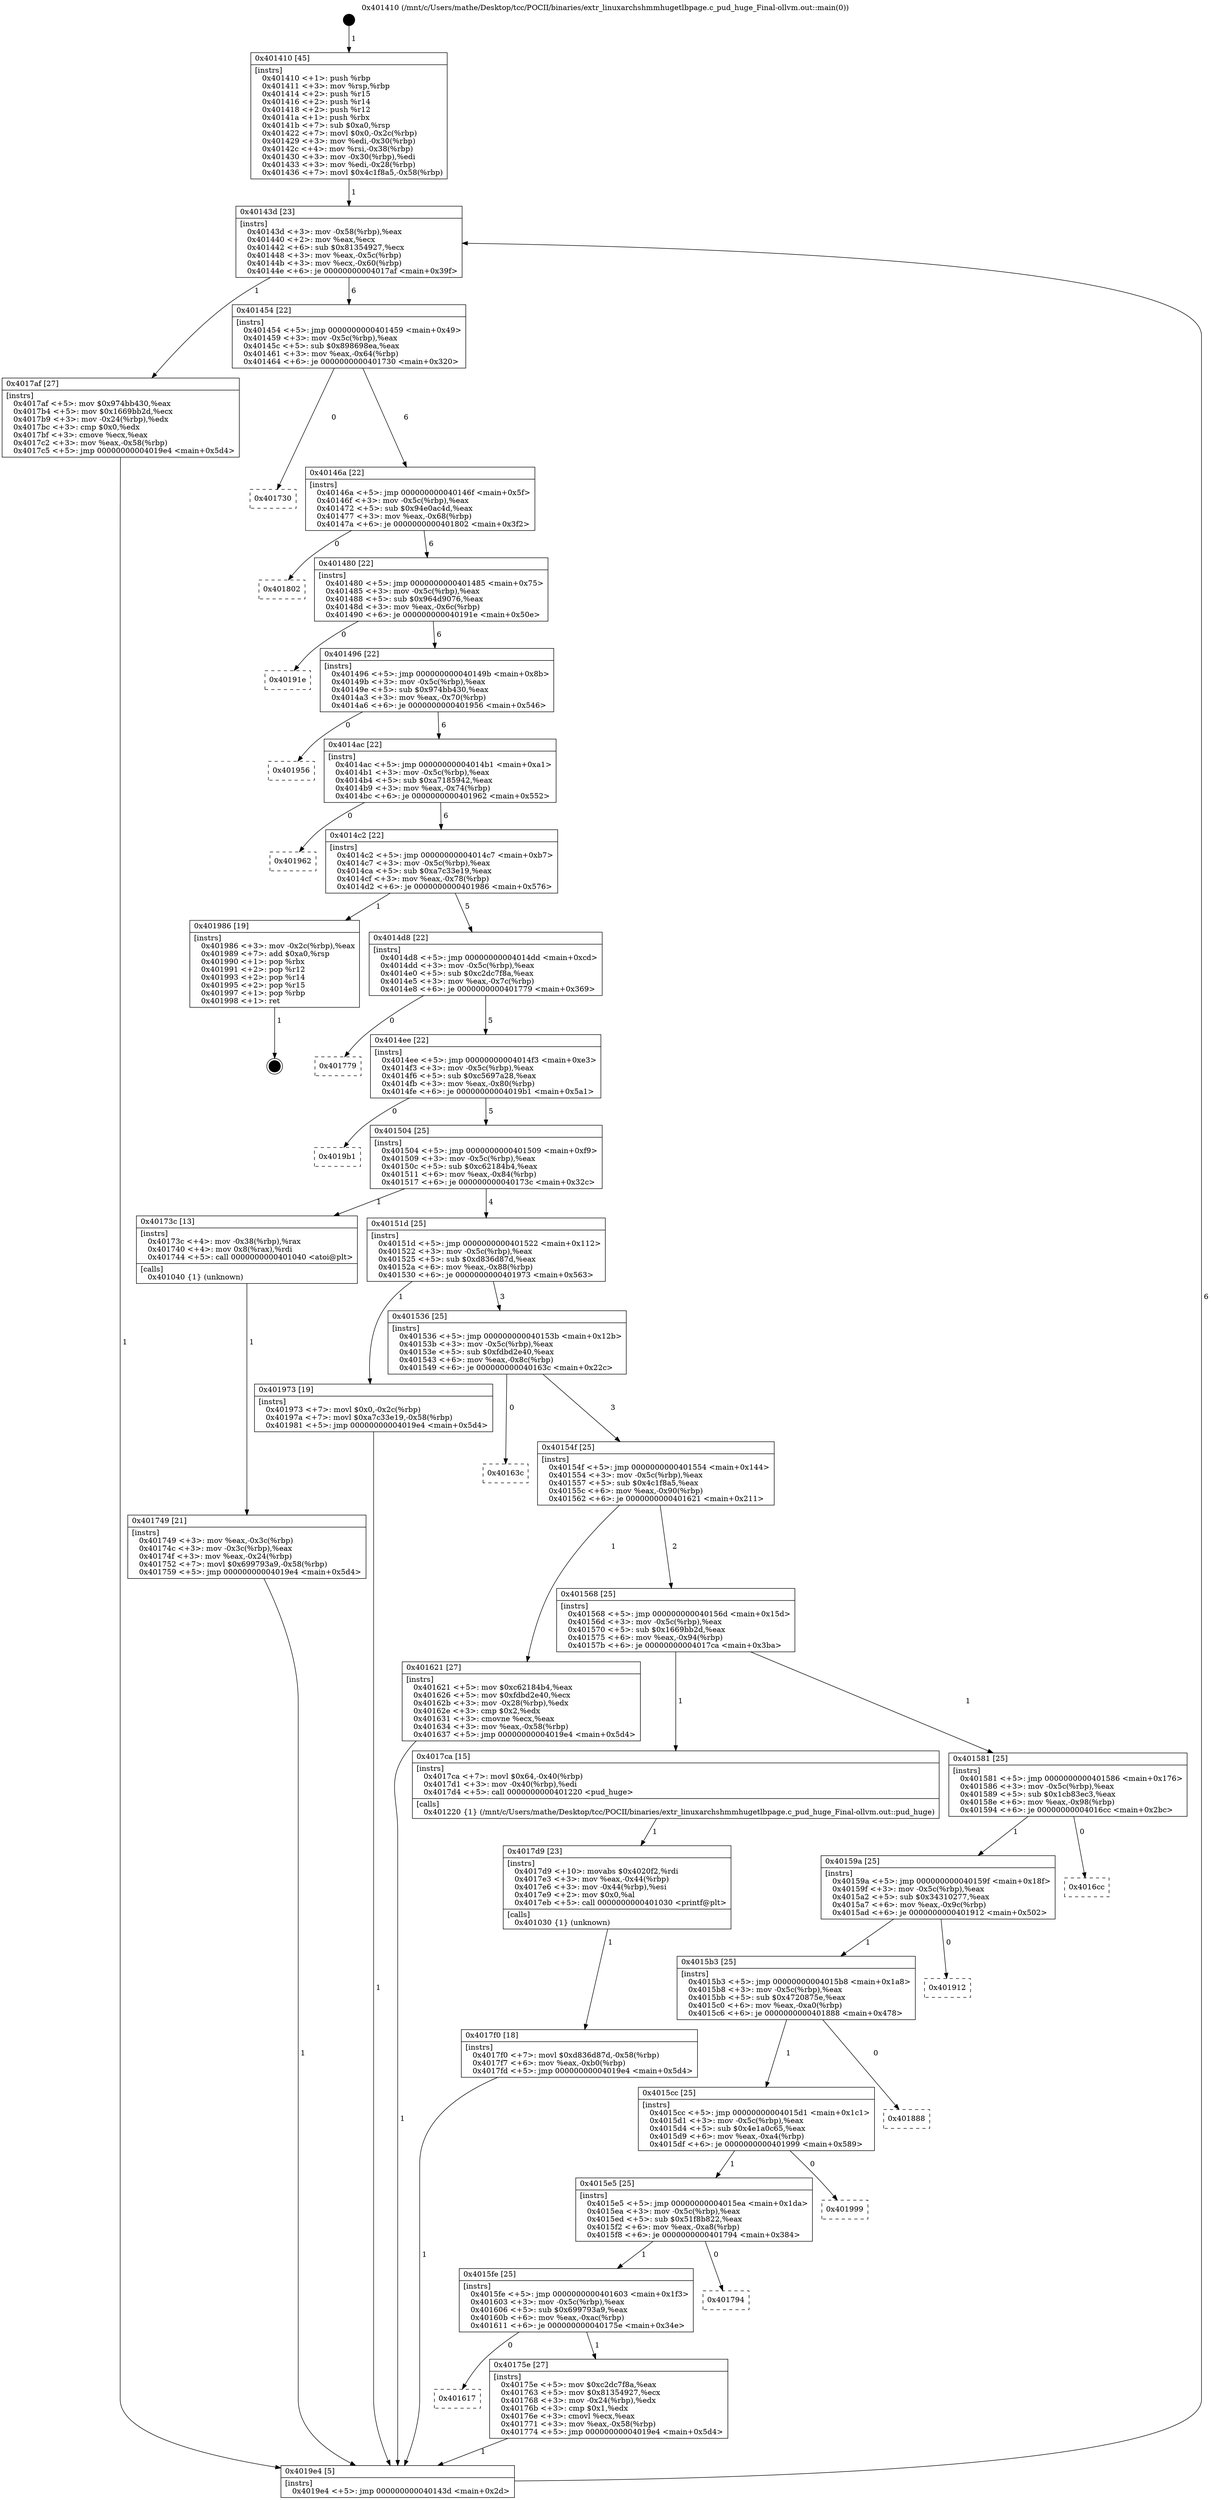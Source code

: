 digraph "0x401410" {
  label = "0x401410 (/mnt/c/Users/mathe/Desktop/tcc/POCII/binaries/extr_linuxarchshmmhugetlbpage.c_pud_huge_Final-ollvm.out::main(0))"
  labelloc = "t"
  node[shape=record]

  Entry [label="",width=0.3,height=0.3,shape=circle,fillcolor=black,style=filled]
  "0x40143d" [label="{
     0x40143d [23]\l
     | [instrs]\l
     &nbsp;&nbsp;0x40143d \<+3\>: mov -0x58(%rbp),%eax\l
     &nbsp;&nbsp;0x401440 \<+2\>: mov %eax,%ecx\l
     &nbsp;&nbsp;0x401442 \<+6\>: sub $0x81354927,%ecx\l
     &nbsp;&nbsp;0x401448 \<+3\>: mov %eax,-0x5c(%rbp)\l
     &nbsp;&nbsp;0x40144b \<+3\>: mov %ecx,-0x60(%rbp)\l
     &nbsp;&nbsp;0x40144e \<+6\>: je 00000000004017af \<main+0x39f\>\l
  }"]
  "0x4017af" [label="{
     0x4017af [27]\l
     | [instrs]\l
     &nbsp;&nbsp;0x4017af \<+5\>: mov $0x974bb430,%eax\l
     &nbsp;&nbsp;0x4017b4 \<+5\>: mov $0x1669bb2d,%ecx\l
     &nbsp;&nbsp;0x4017b9 \<+3\>: mov -0x24(%rbp),%edx\l
     &nbsp;&nbsp;0x4017bc \<+3\>: cmp $0x0,%edx\l
     &nbsp;&nbsp;0x4017bf \<+3\>: cmove %ecx,%eax\l
     &nbsp;&nbsp;0x4017c2 \<+3\>: mov %eax,-0x58(%rbp)\l
     &nbsp;&nbsp;0x4017c5 \<+5\>: jmp 00000000004019e4 \<main+0x5d4\>\l
  }"]
  "0x401454" [label="{
     0x401454 [22]\l
     | [instrs]\l
     &nbsp;&nbsp;0x401454 \<+5\>: jmp 0000000000401459 \<main+0x49\>\l
     &nbsp;&nbsp;0x401459 \<+3\>: mov -0x5c(%rbp),%eax\l
     &nbsp;&nbsp;0x40145c \<+5\>: sub $0x898698ea,%eax\l
     &nbsp;&nbsp;0x401461 \<+3\>: mov %eax,-0x64(%rbp)\l
     &nbsp;&nbsp;0x401464 \<+6\>: je 0000000000401730 \<main+0x320\>\l
  }"]
  Exit [label="",width=0.3,height=0.3,shape=circle,fillcolor=black,style=filled,peripheries=2]
  "0x401730" [label="{
     0x401730\l
  }", style=dashed]
  "0x40146a" [label="{
     0x40146a [22]\l
     | [instrs]\l
     &nbsp;&nbsp;0x40146a \<+5\>: jmp 000000000040146f \<main+0x5f\>\l
     &nbsp;&nbsp;0x40146f \<+3\>: mov -0x5c(%rbp),%eax\l
     &nbsp;&nbsp;0x401472 \<+5\>: sub $0x94e0ac4d,%eax\l
     &nbsp;&nbsp;0x401477 \<+3\>: mov %eax,-0x68(%rbp)\l
     &nbsp;&nbsp;0x40147a \<+6\>: je 0000000000401802 \<main+0x3f2\>\l
  }"]
  "0x4017f0" [label="{
     0x4017f0 [18]\l
     | [instrs]\l
     &nbsp;&nbsp;0x4017f0 \<+7\>: movl $0xd836d87d,-0x58(%rbp)\l
     &nbsp;&nbsp;0x4017f7 \<+6\>: mov %eax,-0xb0(%rbp)\l
     &nbsp;&nbsp;0x4017fd \<+5\>: jmp 00000000004019e4 \<main+0x5d4\>\l
  }"]
  "0x401802" [label="{
     0x401802\l
  }", style=dashed]
  "0x401480" [label="{
     0x401480 [22]\l
     | [instrs]\l
     &nbsp;&nbsp;0x401480 \<+5\>: jmp 0000000000401485 \<main+0x75\>\l
     &nbsp;&nbsp;0x401485 \<+3\>: mov -0x5c(%rbp),%eax\l
     &nbsp;&nbsp;0x401488 \<+5\>: sub $0x964d9076,%eax\l
     &nbsp;&nbsp;0x40148d \<+3\>: mov %eax,-0x6c(%rbp)\l
     &nbsp;&nbsp;0x401490 \<+6\>: je 000000000040191e \<main+0x50e\>\l
  }"]
  "0x4017d9" [label="{
     0x4017d9 [23]\l
     | [instrs]\l
     &nbsp;&nbsp;0x4017d9 \<+10\>: movabs $0x4020f2,%rdi\l
     &nbsp;&nbsp;0x4017e3 \<+3\>: mov %eax,-0x44(%rbp)\l
     &nbsp;&nbsp;0x4017e6 \<+3\>: mov -0x44(%rbp),%esi\l
     &nbsp;&nbsp;0x4017e9 \<+2\>: mov $0x0,%al\l
     &nbsp;&nbsp;0x4017eb \<+5\>: call 0000000000401030 \<printf@plt\>\l
     | [calls]\l
     &nbsp;&nbsp;0x401030 \{1\} (unknown)\l
  }"]
  "0x40191e" [label="{
     0x40191e\l
  }", style=dashed]
  "0x401496" [label="{
     0x401496 [22]\l
     | [instrs]\l
     &nbsp;&nbsp;0x401496 \<+5\>: jmp 000000000040149b \<main+0x8b\>\l
     &nbsp;&nbsp;0x40149b \<+3\>: mov -0x5c(%rbp),%eax\l
     &nbsp;&nbsp;0x40149e \<+5\>: sub $0x974bb430,%eax\l
     &nbsp;&nbsp;0x4014a3 \<+3\>: mov %eax,-0x70(%rbp)\l
     &nbsp;&nbsp;0x4014a6 \<+6\>: je 0000000000401956 \<main+0x546\>\l
  }"]
  "0x401617" [label="{
     0x401617\l
  }", style=dashed]
  "0x401956" [label="{
     0x401956\l
  }", style=dashed]
  "0x4014ac" [label="{
     0x4014ac [22]\l
     | [instrs]\l
     &nbsp;&nbsp;0x4014ac \<+5\>: jmp 00000000004014b1 \<main+0xa1\>\l
     &nbsp;&nbsp;0x4014b1 \<+3\>: mov -0x5c(%rbp),%eax\l
     &nbsp;&nbsp;0x4014b4 \<+5\>: sub $0xa7185942,%eax\l
     &nbsp;&nbsp;0x4014b9 \<+3\>: mov %eax,-0x74(%rbp)\l
     &nbsp;&nbsp;0x4014bc \<+6\>: je 0000000000401962 \<main+0x552\>\l
  }"]
  "0x40175e" [label="{
     0x40175e [27]\l
     | [instrs]\l
     &nbsp;&nbsp;0x40175e \<+5\>: mov $0xc2dc7f8a,%eax\l
     &nbsp;&nbsp;0x401763 \<+5\>: mov $0x81354927,%ecx\l
     &nbsp;&nbsp;0x401768 \<+3\>: mov -0x24(%rbp),%edx\l
     &nbsp;&nbsp;0x40176b \<+3\>: cmp $0x1,%edx\l
     &nbsp;&nbsp;0x40176e \<+3\>: cmovl %ecx,%eax\l
     &nbsp;&nbsp;0x401771 \<+3\>: mov %eax,-0x58(%rbp)\l
     &nbsp;&nbsp;0x401774 \<+5\>: jmp 00000000004019e4 \<main+0x5d4\>\l
  }"]
  "0x401962" [label="{
     0x401962\l
  }", style=dashed]
  "0x4014c2" [label="{
     0x4014c2 [22]\l
     | [instrs]\l
     &nbsp;&nbsp;0x4014c2 \<+5\>: jmp 00000000004014c7 \<main+0xb7\>\l
     &nbsp;&nbsp;0x4014c7 \<+3\>: mov -0x5c(%rbp),%eax\l
     &nbsp;&nbsp;0x4014ca \<+5\>: sub $0xa7c33e19,%eax\l
     &nbsp;&nbsp;0x4014cf \<+3\>: mov %eax,-0x78(%rbp)\l
     &nbsp;&nbsp;0x4014d2 \<+6\>: je 0000000000401986 \<main+0x576\>\l
  }"]
  "0x4015fe" [label="{
     0x4015fe [25]\l
     | [instrs]\l
     &nbsp;&nbsp;0x4015fe \<+5\>: jmp 0000000000401603 \<main+0x1f3\>\l
     &nbsp;&nbsp;0x401603 \<+3\>: mov -0x5c(%rbp),%eax\l
     &nbsp;&nbsp;0x401606 \<+5\>: sub $0x699793a9,%eax\l
     &nbsp;&nbsp;0x40160b \<+6\>: mov %eax,-0xac(%rbp)\l
     &nbsp;&nbsp;0x401611 \<+6\>: je 000000000040175e \<main+0x34e\>\l
  }"]
  "0x401986" [label="{
     0x401986 [19]\l
     | [instrs]\l
     &nbsp;&nbsp;0x401986 \<+3\>: mov -0x2c(%rbp),%eax\l
     &nbsp;&nbsp;0x401989 \<+7\>: add $0xa0,%rsp\l
     &nbsp;&nbsp;0x401990 \<+1\>: pop %rbx\l
     &nbsp;&nbsp;0x401991 \<+2\>: pop %r12\l
     &nbsp;&nbsp;0x401993 \<+2\>: pop %r14\l
     &nbsp;&nbsp;0x401995 \<+2\>: pop %r15\l
     &nbsp;&nbsp;0x401997 \<+1\>: pop %rbp\l
     &nbsp;&nbsp;0x401998 \<+1\>: ret\l
  }"]
  "0x4014d8" [label="{
     0x4014d8 [22]\l
     | [instrs]\l
     &nbsp;&nbsp;0x4014d8 \<+5\>: jmp 00000000004014dd \<main+0xcd\>\l
     &nbsp;&nbsp;0x4014dd \<+3\>: mov -0x5c(%rbp),%eax\l
     &nbsp;&nbsp;0x4014e0 \<+5\>: sub $0xc2dc7f8a,%eax\l
     &nbsp;&nbsp;0x4014e5 \<+3\>: mov %eax,-0x7c(%rbp)\l
     &nbsp;&nbsp;0x4014e8 \<+6\>: je 0000000000401779 \<main+0x369\>\l
  }"]
  "0x401794" [label="{
     0x401794\l
  }", style=dashed]
  "0x401779" [label="{
     0x401779\l
  }", style=dashed]
  "0x4014ee" [label="{
     0x4014ee [22]\l
     | [instrs]\l
     &nbsp;&nbsp;0x4014ee \<+5\>: jmp 00000000004014f3 \<main+0xe3\>\l
     &nbsp;&nbsp;0x4014f3 \<+3\>: mov -0x5c(%rbp),%eax\l
     &nbsp;&nbsp;0x4014f6 \<+5\>: sub $0xc5697a28,%eax\l
     &nbsp;&nbsp;0x4014fb \<+3\>: mov %eax,-0x80(%rbp)\l
     &nbsp;&nbsp;0x4014fe \<+6\>: je 00000000004019b1 \<main+0x5a1\>\l
  }"]
  "0x4015e5" [label="{
     0x4015e5 [25]\l
     | [instrs]\l
     &nbsp;&nbsp;0x4015e5 \<+5\>: jmp 00000000004015ea \<main+0x1da\>\l
     &nbsp;&nbsp;0x4015ea \<+3\>: mov -0x5c(%rbp),%eax\l
     &nbsp;&nbsp;0x4015ed \<+5\>: sub $0x51f8b822,%eax\l
     &nbsp;&nbsp;0x4015f2 \<+6\>: mov %eax,-0xa8(%rbp)\l
     &nbsp;&nbsp;0x4015f8 \<+6\>: je 0000000000401794 \<main+0x384\>\l
  }"]
  "0x4019b1" [label="{
     0x4019b1\l
  }", style=dashed]
  "0x401504" [label="{
     0x401504 [25]\l
     | [instrs]\l
     &nbsp;&nbsp;0x401504 \<+5\>: jmp 0000000000401509 \<main+0xf9\>\l
     &nbsp;&nbsp;0x401509 \<+3\>: mov -0x5c(%rbp),%eax\l
     &nbsp;&nbsp;0x40150c \<+5\>: sub $0xc62184b4,%eax\l
     &nbsp;&nbsp;0x401511 \<+6\>: mov %eax,-0x84(%rbp)\l
     &nbsp;&nbsp;0x401517 \<+6\>: je 000000000040173c \<main+0x32c\>\l
  }"]
  "0x401999" [label="{
     0x401999\l
  }", style=dashed]
  "0x40173c" [label="{
     0x40173c [13]\l
     | [instrs]\l
     &nbsp;&nbsp;0x40173c \<+4\>: mov -0x38(%rbp),%rax\l
     &nbsp;&nbsp;0x401740 \<+4\>: mov 0x8(%rax),%rdi\l
     &nbsp;&nbsp;0x401744 \<+5\>: call 0000000000401040 \<atoi@plt\>\l
     | [calls]\l
     &nbsp;&nbsp;0x401040 \{1\} (unknown)\l
  }"]
  "0x40151d" [label="{
     0x40151d [25]\l
     | [instrs]\l
     &nbsp;&nbsp;0x40151d \<+5\>: jmp 0000000000401522 \<main+0x112\>\l
     &nbsp;&nbsp;0x401522 \<+3\>: mov -0x5c(%rbp),%eax\l
     &nbsp;&nbsp;0x401525 \<+5\>: sub $0xd836d87d,%eax\l
     &nbsp;&nbsp;0x40152a \<+6\>: mov %eax,-0x88(%rbp)\l
     &nbsp;&nbsp;0x401530 \<+6\>: je 0000000000401973 \<main+0x563\>\l
  }"]
  "0x4015cc" [label="{
     0x4015cc [25]\l
     | [instrs]\l
     &nbsp;&nbsp;0x4015cc \<+5\>: jmp 00000000004015d1 \<main+0x1c1\>\l
     &nbsp;&nbsp;0x4015d1 \<+3\>: mov -0x5c(%rbp),%eax\l
     &nbsp;&nbsp;0x4015d4 \<+5\>: sub $0x4e1a0c65,%eax\l
     &nbsp;&nbsp;0x4015d9 \<+6\>: mov %eax,-0xa4(%rbp)\l
     &nbsp;&nbsp;0x4015df \<+6\>: je 0000000000401999 \<main+0x589\>\l
  }"]
  "0x401973" [label="{
     0x401973 [19]\l
     | [instrs]\l
     &nbsp;&nbsp;0x401973 \<+7\>: movl $0x0,-0x2c(%rbp)\l
     &nbsp;&nbsp;0x40197a \<+7\>: movl $0xa7c33e19,-0x58(%rbp)\l
     &nbsp;&nbsp;0x401981 \<+5\>: jmp 00000000004019e4 \<main+0x5d4\>\l
  }"]
  "0x401536" [label="{
     0x401536 [25]\l
     | [instrs]\l
     &nbsp;&nbsp;0x401536 \<+5\>: jmp 000000000040153b \<main+0x12b\>\l
     &nbsp;&nbsp;0x40153b \<+3\>: mov -0x5c(%rbp),%eax\l
     &nbsp;&nbsp;0x40153e \<+5\>: sub $0xfdbd2e40,%eax\l
     &nbsp;&nbsp;0x401543 \<+6\>: mov %eax,-0x8c(%rbp)\l
     &nbsp;&nbsp;0x401549 \<+6\>: je 000000000040163c \<main+0x22c\>\l
  }"]
  "0x401888" [label="{
     0x401888\l
  }", style=dashed]
  "0x40163c" [label="{
     0x40163c\l
  }", style=dashed]
  "0x40154f" [label="{
     0x40154f [25]\l
     | [instrs]\l
     &nbsp;&nbsp;0x40154f \<+5\>: jmp 0000000000401554 \<main+0x144\>\l
     &nbsp;&nbsp;0x401554 \<+3\>: mov -0x5c(%rbp),%eax\l
     &nbsp;&nbsp;0x401557 \<+5\>: sub $0x4c1f8a5,%eax\l
     &nbsp;&nbsp;0x40155c \<+6\>: mov %eax,-0x90(%rbp)\l
     &nbsp;&nbsp;0x401562 \<+6\>: je 0000000000401621 \<main+0x211\>\l
  }"]
  "0x4015b3" [label="{
     0x4015b3 [25]\l
     | [instrs]\l
     &nbsp;&nbsp;0x4015b3 \<+5\>: jmp 00000000004015b8 \<main+0x1a8\>\l
     &nbsp;&nbsp;0x4015b8 \<+3\>: mov -0x5c(%rbp),%eax\l
     &nbsp;&nbsp;0x4015bb \<+5\>: sub $0x4720875e,%eax\l
     &nbsp;&nbsp;0x4015c0 \<+6\>: mov %eax,-0xa0(%rbp)\l
     &nbsp;&nbsp;0x4015c6 \<+6\>: je 0000000000401888 \<main+0x478\>\l
  }"]
  "0x401621" [label="{
     0x401621 [27]\l
     | [instrs]\l
     &nbsp;&nbsp;0x401621 \<+5\>: mov $0xc62184b4,%eax\l
     &nbsp;&nbsp;0x401626 \<+5\>: mov $0xfdbd2e40,%ecx\l
     &nbsp;&nbsp;0x40162b \<+3\>: mov -0x28(%rbp),%edx\l
     &nbsp;&nbsp;0x40162e \<+3\>: cmp $0x2,%edx\l
     &nbsp;&nbsp;0x401631 \<+3\>: cmovne %ecx,%eax\l
     &nbsp;&nbsp;0x401634 \<+3\>: mov %eax,-0x58(%rbp)\l
     &nbsp;&nbsp;0x401637 \<+5\>: jmp 00000000004019e4 \<main+0x5d4\>\l
  }"]
  "0x401568" [label="{
     0x401568 [25]\l
     | [instrs]\l
     &nbsp;&nbsp;0x401568 \<+5\>: jmp 000000000040156d \<main+0x15d\>\l
     &nbsp;&nbsp;0x40156d \<+3\>: mov -0x5c(%rbp),%eax\l
     &nbsp;&nbsp;0x401570 \<+5\>: sub $0x1669bb2d,%eax\l
     &nbsp;&nbsp;0x401575 \<+6\>: mov %eax,-0x94(%rbp)\l
     &nbsp;&nbsp;0x40157b \<+6\>: je 00000000004017ca \<main+0x3ba\>\l
  }"]
  "0x4019e4" [label="{
     0x4019e4 [5]\l
     | [instrs]\l
     &nbsp;&nbsp;0x4019e4 \<+5\>: jmp 000000000040143d \<main+0x2d\>\l
  }"]
  "0x401410" [label="{
     0x401410 [45]\l
     | [instrs]\l
     &nbsp;&nbsp;0x401410 \<+1\>: push %rbp\l
     &nbsp;&nbsp;0x401411 \<+3\>: mov %rsp,%rbp\l
     &nbsp;&nbsp;0x401414 \<+2\>: push %r15\l
     &nbsp;&nbsp;0x401416 \<+2\>: push %r14\l
     &nbsp;&nbsp;0x401418 \<+2\>: push %r12\l
     &nbsp;&nbsp;0x40141a \<+1\>: push %rbx\l
     &nbsp;&nbsp;0x40141b \<+7\>: sub $0xa0,%rsp\l
     &nbsp;&nbsp;0x401422 \<+7\>: movl $0x0,-0x2c(%rbp)\l
     &nbsp;&nbsp;0x401429 \<+3\>: mov %edi,-0x30(%rbp)\l
     &nbsp;&nbsp;0x40142c \<+4\>: mov %rsi,-0x38(%rbp)\l
     &nbsp;&nbsp;0x401430 \<+3\>: mov -0x30(%rbp),%edi\l
     &nbsp;&nbsp;0x401433 \<+3\>: mov %edi,-0x28(%rbp)\l
     &nbsp;&nbsp;0x401436 \<+7\>: movl $0x4c1f8a5,-0x58(%rbp)\l
  }"]
  "0x401749" [label="{
     0x401749 [21]\l
     | [instrs]\l
     &nbsp;&nbsp;0x401749 \<+3\>: mov %eax,-0x3c(%rbp)\l
     &nbsp;&nbsp;0x40174c \<+3\>: mov -0x3c(%rbp),%eax\l
     &nbsp;&nbsp;0x40174f \<+3\>: mov %eax,-0x24(%rbp)\l
     &nbsp;&nbsp;0x401752 \<+7\>: movl $0x699793a9,-0x58(%rbp)\l
     &nbsp;&nbsp;0x401759 \<+5\>: jmp 00000000004019e4 \<main+0x5d4\>\l
  }"]
  "0x401912" [label="{
     0x401912\l
  }", style=dashed]
  "0x4017ca" [label="{
     0x4017ca [15]\l
     | [instrs]\l
     &nbsp;&nbsp;0x4017ca \<+7\>: movl $0x64,-0x40(%rbp)\l
     &nbsp;&nbsp;0x4017d1 \<+3\>: mov -0x40(%rbp),%edi\l
     &nbsp;&nbsp;0x4017d4 \<+5\>: call 0000000000401220 \<pud_huge\>\l
     | [calls]\l
     &nbsp;&nbsp;0x401220 \{1\} (/mnt/c/Users/mathe/Desktop/tcc/POCII/binaries/extr_linuxarchshmmhugetlbpage.c_pud_huge_Final-ollvm.out::pud_huge)\l
  }"]
  "0x401581" [label="{
     0x401581 [25]\l
     | [instrs]\l
     &nbsp;&nbsp;0x401581 \<+5\>: jmp 0000000000401586 \<main+0x176\>\l
     &nbsp;&nbsp;0x401586 \<+3\>: mov -0x5c(%rbp),%eax\l
     &nbsp;&nbsp;0x401589 \<+5\>: sub $0x1cb83ec3,%eax\l
     &nbsp;&nbsp;0x40158e \<+6\>: mov %eax,-0x98(%rbp)\l
     &nbsp;&nbsp;0x401594 \<+6\>: je 00000000004016cc \<main+0x2bc\>\l
  }"]
  "0x40159a" [label="{
     0x40159a [25]\l
     | [instrs]\l
     &nbsp;&nbsp;0x40159a \<+5\>: jmp 000000000040159f \<main+0x18f\>\l
     &nbsp;&nbsp;0x40159f \<+3\>: mov -0x5c(%rbp),%eax\l
     &nbsp;&nbsp;0x4015a2 \<+5\>: sub $0x34310277,%eax\l
     &nbsp;&nbsp;0x4015a7 \<+6\>: mov %eax,-0x9c(%rbp)\l
     &nbsp;&nbsp;0x4015ad \<+6\>: je 0000000000401912 \<main+0x502\>\l
  }"]
  "0x4016cc" [label="{
     0x4016cc\l
  }", style=dashed]
  Entry -> "0x401410" [label=" 1"]
  "0x40143d" -> "0x4017af" [label=" 1"]
  "0x40143d" -> "0x401454" [label=" 6"]
  "0x401986" -> Exit [label=" 1"]
  "0x401454" -> "0x401730" [label=" 0"]
  "0x401454" -> "0x40146a" [label=" 6"]
  "0x401973" -> "0x4019e4" [label=" 1"]
  "0x40146a" -> "0x401802" [label=" 0"]
  "0x40146a" -> "0x401480" [label=" 6"]
  "0x4017f0" -> "0x4019e4" [label=" 1"]
  "0x401480" -> "0x40191e" [label=" 0"]
  "0x401480" -> "0x401496" [label=" 6"]
  "0x4017d9" -> "0x4017f0" [label=" 1"]
  "0x401496" -> "0x401956" [label=" 0"]
  "0x401496" -> "0x4014ac" [label=" 6"]
  "0x4017ca" -> "0x4017d9" [label=" 1"]
  "0x4014ac" -> "0x401962" [label=" 0"]
  "0x4014ac" -> "0x4014c2" [label=" 6"]
  "0x4017af" -> "0x4019e4" [label=" 1"]
  "0x4014c2" -> "0x401986" [label=" 1"]
  "0x4014c2" -> "0x4014d8" [label=" 5"]
  "0x4015fe" -> "0x401617" [label=" 0"]
  "0x4014d8" -> "0x401779" [label=" 0"]
  "0x4014d8" -> "0x4014ee" [label=" 5"]
  "0x4015fe" -> "0x40175e" [label=" 1"]
  "0x4014ee" -> "0x4019b1" [label=" 0"]
  "0x4014ee" -> "0x401504" [label=" 5"]
  "0x4015e5" -> "0x4015fe" [label=" 1"]
  "0x401504" -> "0x40173c" [label=" 1"]
  "0x401504" -> "0x40151d" [label=" 4"]
  "0x4015e5" -> "0x401794" [label=" 0"]
  "0x40151d" -> "0x401973" [label=" 1"]
  "0x40151d" -> "0x401536" [label=" 3"]
  "0x4015cc" -> "0x4015e5" [label=" 1"]
  "0x401536" -> "0x40163c" [label=" 0"]
  "0x401536" -> "0x40154f" [label=" 3"]
  "0x4015cc" -> "0x401999" [label=" 0"]
  "0x40154f" -> "0x401621" [label=" 1"]
  "0x40154f" -> "0x401568" [label=" 2"]
  "0x401621" -> "0x4019e4" [label=" 1"]
  "0x401410" -> "0x40143d" [label=" 1"]
  "0x4019e4" -> "0x40143d" [label=" 6"]
  "0x40173c" -> "0x401749" [label=" 1"]
  "0x401749" -> "0x4019e4" [label=" 1"]
  "0x4015b3" -> "0x4015cc" [label=" 1"]
  "0x401568" -> "0x4017ca" [label=" 1"]
  "0x401568" -> "0x401581" [label=" 1"]
  "0x4015b3" -> "0x401888" [label=" 0"]
  "0x401581" -> "0x4016cc" [label=" 0"]
  "0x401581" -> "0x40159a" [label=" 1"]
  "0x40175e" -> "0x4019e4" [label=" 1"]
  "0x40159a" -> "0x401912" [label=" 0"]
  "0x40159a" -> "0x4015b3" [label=" 1"]
}
